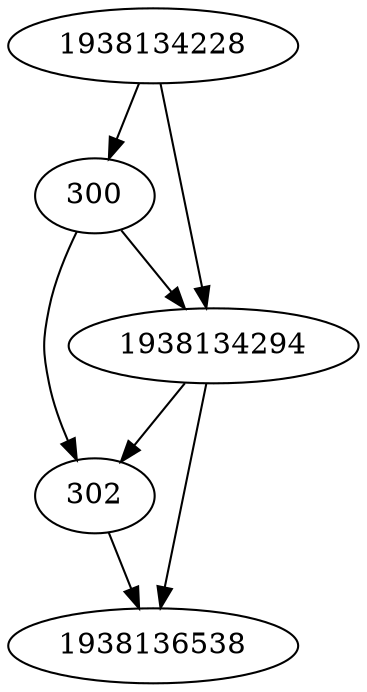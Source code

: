 strict digraph  {
300;
302;
1938134228;
1938134294;
1938136538;
300 -> 302;
300 -> 1938134294;
302 -> 1938136538;
1938134228 -> 1938134294;
1938134228 -> 300;
1938134294 -> 1938136538;
1938134294 -> 302;
}
